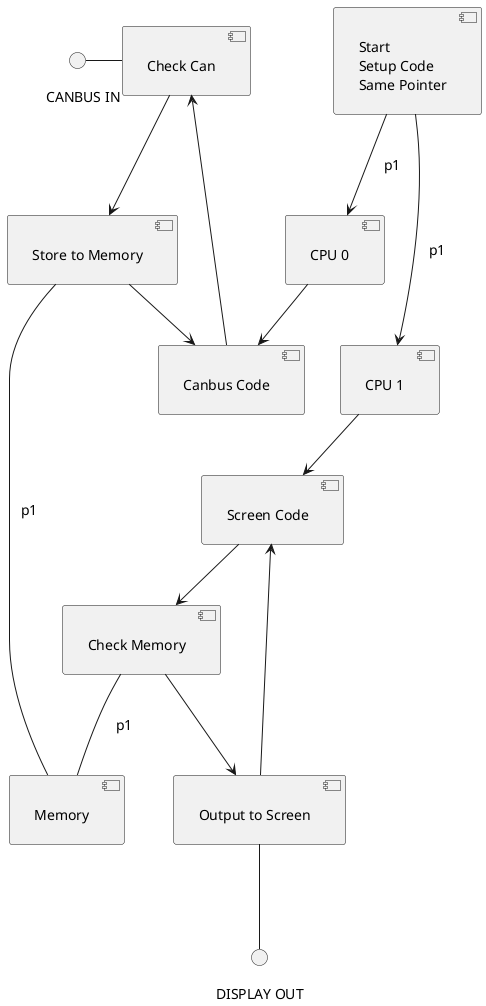 @startuml


'scale 1.5 | scale 200 width | scale 100 height | scale [max] 200x100
skinparam {
    Padding 10
    DefaultFontSize 14
}
() "   CANBUS IN" as ci
() "DISPLAY OUT" as co
[Start\nSetup Code\nSame Pointer] as sec

[CPU 0] as c0
[CPU 1] as c1
[Memory] as m

[Canbus Code] as canbuscode
[Check Can] as checkcan
[Store to Memory] as stm

[Screen Code] as scc
[Check Memory] as chm
[Output to Screen] as ots




sec --> c0 : p1
sec --> c1 : p1


c0--> canbuscode
c1 --> scc 


ci - checkcan
canbuscode -down-> checkcan
checkcan --> stm
stm --> canbuscode
stm -- m : p1


chm -- m : p1
scc --> chm
chm --> ots
ots --> scc
ots -- co

chm -[hidden]- stm

c0 -[hidden]- c1
canbuscode -[hidden]- scc

@enduml